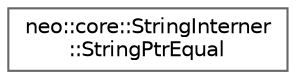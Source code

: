 digraph "Graphical Class Hierarchy"
{
 // LATEX_PDF_SIZE
  bgcolor="transparent";
  edge [fontname=Helvetica,fontsize=10,labelfontname=Helvetica,labelfontsize=10];
  node [fontname=Helvetica,fontsize=10,shape=box,height=0.2,width=0.4];
  rankdir="LR";
  Node0 [id="Node000000",label="neo::core::StringInterner\l::StringPtrEqual",height=0.2,width=0.4,color="grey40", fillcolor="white", style="filled",URL="$structneo_1_1core_1_1_string_interner_1_1_string_ptr_equal.html",tooltip=" "];
}
